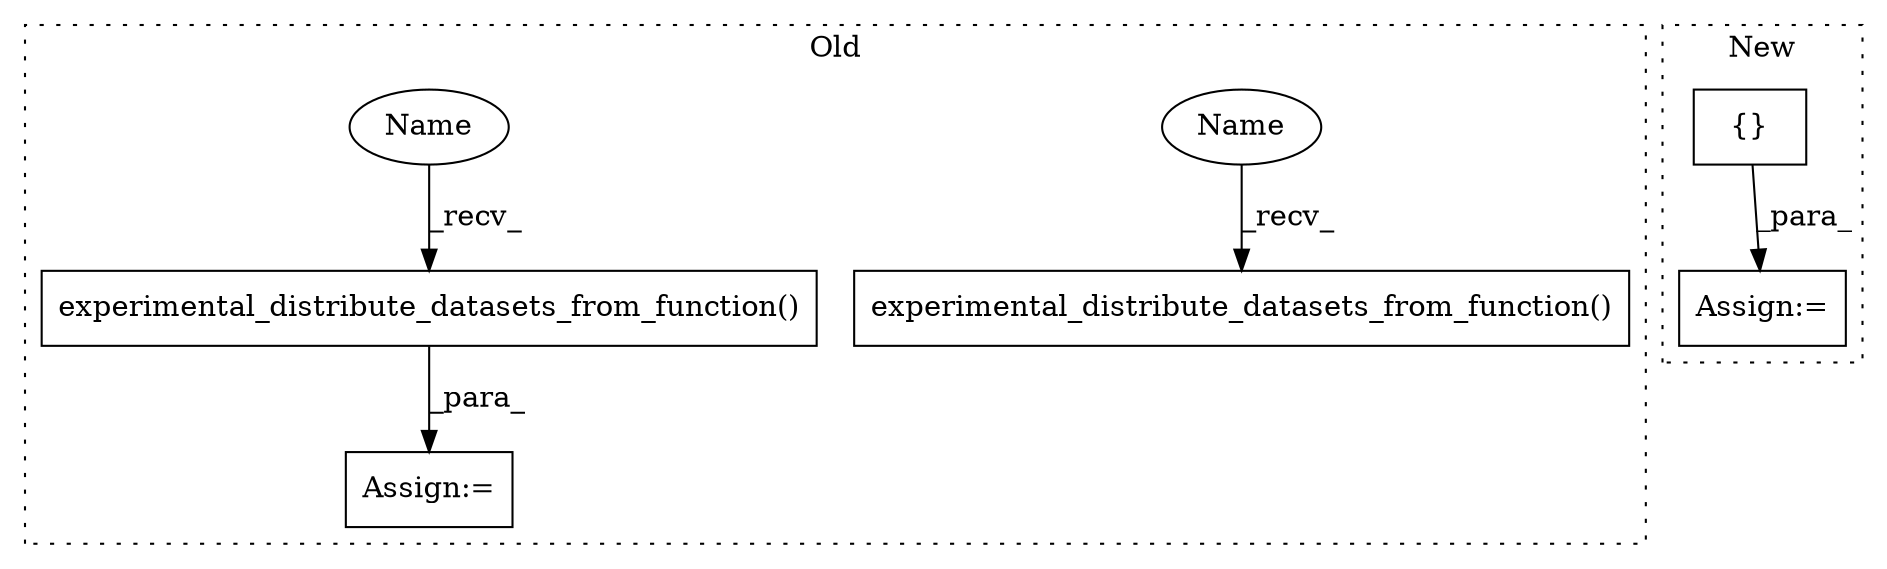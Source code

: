 digraph G {
subgraph cluster0 {
1 [label="experimental_distribute_datasets_from_function()" a="75" s="9712,9789" l="63,1" shape="box"];
4 [label="Assign:=" a="68" s="9709" l="3" shape="box"];
5 [label="experimental_distribute_datasets_from_function()" a="75" s="9826,9912" l="67,1" shape="box"];
6 [label="Name" a="87" s="9826" l="8" shape="ellipse"];
7 [label="Name" a="87" s="9712" l="8" shape="ellipse"];
label = "Old";
style="dotted";
}
subgraph cluster1 {
2 [label="{}" a="95" s="10132,10209" l="8,5" shape="box"];
3 [label="Assign:=" a="68" s="10129" l="3" shape="box"];
label = "New";
style="dotted";
}
1 -> 4 [label="_para_"];
2 -> 3 [label="_para_"];
6 -> 5 [label="_recv_"];
7 -> 1 [label="_recv_"];
}